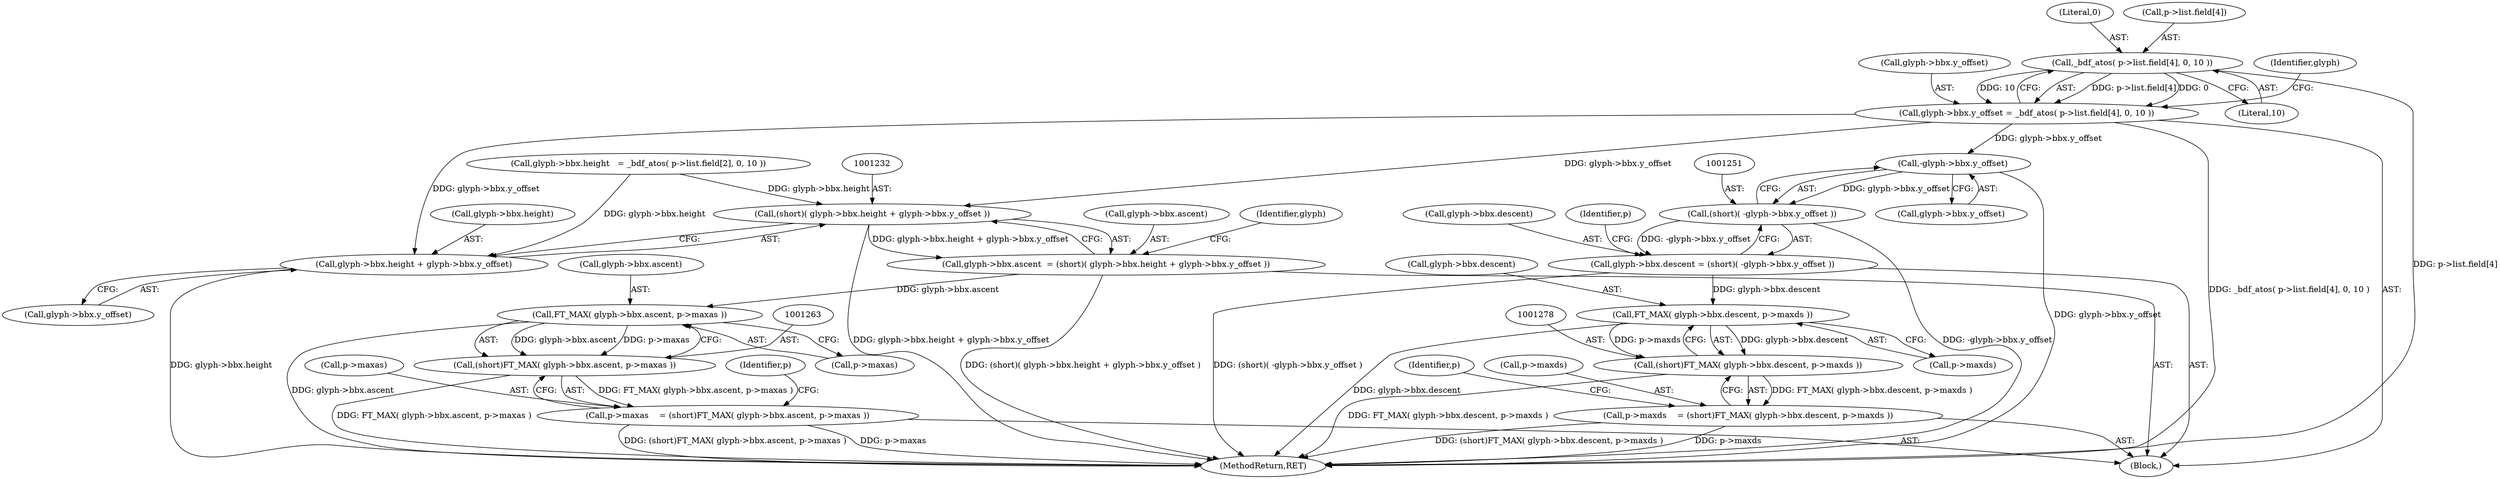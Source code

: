 digraph "0_savannah_7f2e4f4f553f6836be7683f66226afac3fa979b8@array" {
"1001215" [label="(Call,_bdf_atos( p->list.field[4], 0, 10 ))"];
"1001209" [label="(Call,glyph->bbx.y_offset = _bdf_atos( p->list.field[4], 0, 10 ))"];
"1001231" [label="(Call,(short)( glyph->bbx.height + glyph->bbx.y_offset ))"];
"1001225" [label="(Call,glyph->bbx.ascent  = (short)( glyph->bbx.height + glyph->bbx.y_offset ))"];
"1001264" [label="(Call,FT_MAX( glyph->bbx.ascent, p->maxas ))"];
"1001262" [label="(Call,(short)FT_MAX( glyph->bbx.ascent, p->maxas ))"];
"1001258" [label="(Call,p->maxas    = (short)FT_MAX( glyph->bbx.ascent, p->maxas ))"];
"1001233" [label="(Call,glyph->bbx.height + glyph->bbx.y_offset)"];
"1001252" [label="(Call,-glyph->bbx.y_offset)"];
"1001250" [label="(Call,(short)( -glyph->bbx.y_offset ))"];
"1001244" [label="(Call,glyph->bbx.descent = (short)( -glyph->bbx.y_offset ))"];
"1001279" [label="(Call,FT_MAX( glyph->bbx.descent, p->maxds ))"];
"1001277" [label="(Call,(short)FT_MAX( glyph->bbx.descent, p->maxds ))"];
"1001273" [label="(Call,p->maxds    = (short)FT_MAX( glyph->bbx.descent, p->maxds ))"];
"1001280" [label="(Call,glyph->bbx.descent)"];
"1001225" [label="(Call,glyph->bbx.ascent  = (short)( glyph->bbx.height + glyph->bbx.y_offset ))"];
"1001177" [label="(Call,glyph->bbx.height   = _bdf_atos( p->list.field[2], 0, 10 ))"];
"1001277" [label="(Call,(short)FT_MAX( glyph->bbx.descent, p->maxds ))"];
"1001233" [label="(Call,glyph->bbx.height + glyph->bbx.y_offset)"];
"1001210" [label="(Call,glyph->bbx.y_offset)"];
"1001223" [label="(Literal,0)"];
"1001290" [label="(Identifier,p)"];
"1001234" [label="(Call,glyph->bbx.height)"];
"1001137" [label="(Block,)"];
"1001270" [label="(Call,p->maxas)"];
"1001244" [label="(Call,glyph->bbx.descent = (short)( -glyph->bbx.y_offset ))"];
"1001239" [label="(Call,glyph->bbx.y_offset)"];
"1001260" [label="(Identifier,p)"];
"1001226" [label="(Call,glyph->bbx.ascent)"];
"1001228" [label="(Identifier,glyph)"];
"1001273" [label="(Call,p->maxds    = (short)FT_MAX( glyph->bbx.descent, p->maxds ))"];
"1001245" [label="(Call,glyph->bbx.descent)"];
"1001216" [label="(Call,p->list.field[4])"];
"1001259" [label="(Call,p->maxas)"];
"1001231" [label="(Call,(short)( glyph->bbx.height + glyph->bbx.y_offset ))"];
"1001258" [label="(Call,p->maxas    = (short)FT_MAX( glyph->bbx.ascent, p->maxas ))"];
"1001224" [label="(Literal,10)"];
"1001274" [label="(Call,p->maxds)"];
"1001247" [label="(Identifier,glyph)"];
"1001285" [label="(Call,p->maxds)"];
"1001562" [label="(MethodReturn,RET)"];
"1001215" [label="(Call,_bdf_atos( p->list.field[4], 0, 10 ))"];
"1001253" [label="(Call,glyph->bbx.y_offset)"];
"1001265" [label="(Call,glyph->bbx.ascent)"];
"1001279" [label="(Call,FT_MAX( glyph->bbx.descent, p->maxds ))"];
"1001250" [label="(Call,(short)( -glyph->bbx.y_offset ))"];
"1001275" [label="(Identifier,p)"];
"1001252" [label="(Call,-glyph->bbx.y_offset)"];
"1001209" [label="(Call,glyph->bbx.y_offset = _bdf_atos( p->list.field[4], 0, 10 ))"];
"1001264" [label="(Call,FT_MAX( glyph->bbx.ascent, p->maxas ))"];
"1001262" [label="(Call,(short)FT_MAX( glyph->bbx.ascent, p->maxas ))"];
"1001215" -> "1001209"  [label="AST: "];
"1001215" -> "1001224"  [label="CFG: "];
"1001216" -> "1001215"  [label="AST: "];
"1001223" -> "1001215"  [label="AST: "];
"1001224" -> "1001215"  [label="AST: "];
"1001209" -> "1001215"  [label="CFG: "];
"1001215" -> "1001562"  [label="DDG: p->list.field[4]"];
"1001215" -> "1001209"  [label="DDG: p->list.field[4]"];
"1001215" -> "1001209"  [label="DDG: 0"];
"1001215" -> "1001209"  [label="DDG: 10"];
"1001209" -> "1001137"  [label="AST: "];
"1001210" -> "1001209"  [label="AST: "];
"1001228" -> "1001209"  [label="CFG: "];
"1001209" -> "1001562"  [label="DDG: _bdf_atos( p->list.field[4], 0, 10 )"];
"1001209" -> "1001231"  [label="DDG: glyph->bbx.y_offset"];
"1001209" -> "1001233"  [label="DDG: glyph->bbx.y_offset"];
"1001209" -> "1001252"  [label="DDG: glyph->bbx.y_offset"];
"1001231" -> "1001225"  [label="AST: "];
"1001231" -> "1001233"  [label="CFG: "];
"1001232" -> "1001231"  [label="AST: "];
"1001233" -> "1001231"  [label="AST: "];
"1001225" -> "1001231"  [label="CFG: "];
"1001231" -> "1001562"  [label="DDG: glyph->bbx.height + glyph->bbx.y_offset"];
"1001231" -> "1001225"  [label="DDG: glyph->bbx.height + glyph->bbx.y_offset"];
"1001177" -> "1001231"  [label="DDG: glyph->bbx.height"];
"1001225" -> "1001137"  [label="AST: "];
"1001226" -> "1001225"  [label="AST: "];
"1001247" -> "1001225"  [label="CFG: "];
"1001225" -> "1001562"  [label="DDG: (short)( glyph->bbx.height + glyph->bbx.y_offset )"];
"1001225" -> "1001264"  [label="DDG: glyph->bbx.ascent"];
"1001264" -> "1001262"  [label="AST: "];
"1001264" -> "1001270"  [label="CFG: "];
"1001265" -> "1001264"  [label="AST: "];
"1001270" -> "1001264"  [label="AST: "];
"1001262" -> "1001264"  [label="CFG: "];
"1001264" -> "1001562"  [label="DDG: glyph->bbx.ascent"];
"1001264" -> "1001262"  [label="DDG: glyph->bbx.ascent"];
"1001264" -> "1001262"  [label="DDG: p->maxas"];
"1001262" -> "1001258"  [label="AST: "];
"1001263" -> "1001262"  [label="AST: "];
"1001258" -> "1001262"  [label="CFG: "];
"1001262" -> "1001562"  [label="DDG: FT_MAX( glyph->bbx.ascent, p->maxas )"];
"1001262" -> "1001258"  [label="DDG: FT_MAX( glyph->bbx.ascent, p->maxas )"];
"1001258" -> "1001137"  [label="AST: "];
"1001259" -> "1001258"  [label="AST: "];
"1001275" -> "1001258"  [label="CFG: "];
"1001258" -> "1001562"  [label="DDG: (short)FT_MAX( glyph->bbx.ascent, p->maxas )"];
"1001258" -> "1001562"  [label="DDG: p->maxas"];
"1001233" -> "1001239"  [label="CFG: "];
"1001234" -> "1001233"  [label="AST: "];
"1001239" -> "1001233"  [label="AST: "];
"1001233" -> "1001562"  [label="DDG: glyph->bbx.height"];
"1001177" -> "1001233"  [label="DDG: glyph->bbx.height"];
"1001252" -> "1001250"  [label="AST: "];
"1001252" -> "1001253"  [label="CFG: "];
"1001253" -> "1001252"  [label="AST: "];
"1001250" -> "1001252"  [label="CFG: "];
"1001252" -> "1001562"  [label="DDG: glyph->bbx.y_offset"];
"1001252" -> "1001250"  [label="DDG: glyph->bbx.y_offset"];
"1001250" -> "1001244"  [label="AST: "];
"1001251" -> "1001250"  [label="AST: "];
"1001244" -> "1001250"  [label="CFG: "];
"1001250" -> "1001562"  [label="DDG: -glyph->bbx.y_offset"];
"1001250" -> "1001244"  [label="DDG: -glyph->bbx.y_offset"];
"1001244" -> "1001137"  [label="AST: "];
"1001245" -> "1001244"  [label="AST: "];
"1001260" -> "1001244"  [label="CFG: "];
"1001244" -> "1001562"  [label="DDG: (short)( -glyph->bbx.y_offset )"];
"1001244" -> "1001279"  [label="DDG: glyph->bbx.descent"];
"1001279" -> "1001277"  [label="AST: "];
"1001279" -> "1001285"  [label="CFG: "];
"1001280" -> "1001279"  [label="AST: "];
"1001285" -> "1001279"  [label="AST: "];
"1001277" -> "1001279"  [label="CFG: "];
"1001279" -> "1001562"  [label="DDG: glyph->bbx.descent"];
"1001279" -> "1001277"  [label="DDG: glyph->bbx.descent"];
"1001279" -> "1001277"  [label="DDG: p->maxds"];
"1001277" -> "1001273"  [label="AST: "];
"1001278" -> "1001277"  [label="AST: "];
"1001273" -> "1001277"  [label="CFG: "];
"1001277" -> "1001562"  [label="DDG: FT_MAX( glyph->bbx.descent, p->maxds )"];
"1001277" -> "1001273"  [label="DDG: FT_MAX( glyph->bbx.descent, p->maxds )"];
"1001273" -> "1001137"  [label="AST: "];
"1001274" -> "1001273"  [label="AST: "];
"1001290" -> "1001273"  [label="CFG: "];
"1001273" -> "1001562"  [label="DDG: (short)FT_MAX( glyph->bbx.descent, p->maxds )"];
"1001273" -> "1001562"  [label="DDG: p->maxds"];
}
